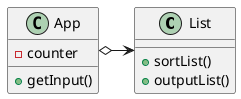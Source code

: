 @startuml
'https://plantuml.com/class-diagram

class List {
    +sortList()
    +outputList()
}

class App {
    -counter
    +getInput()

}

App o-> List

@enduml